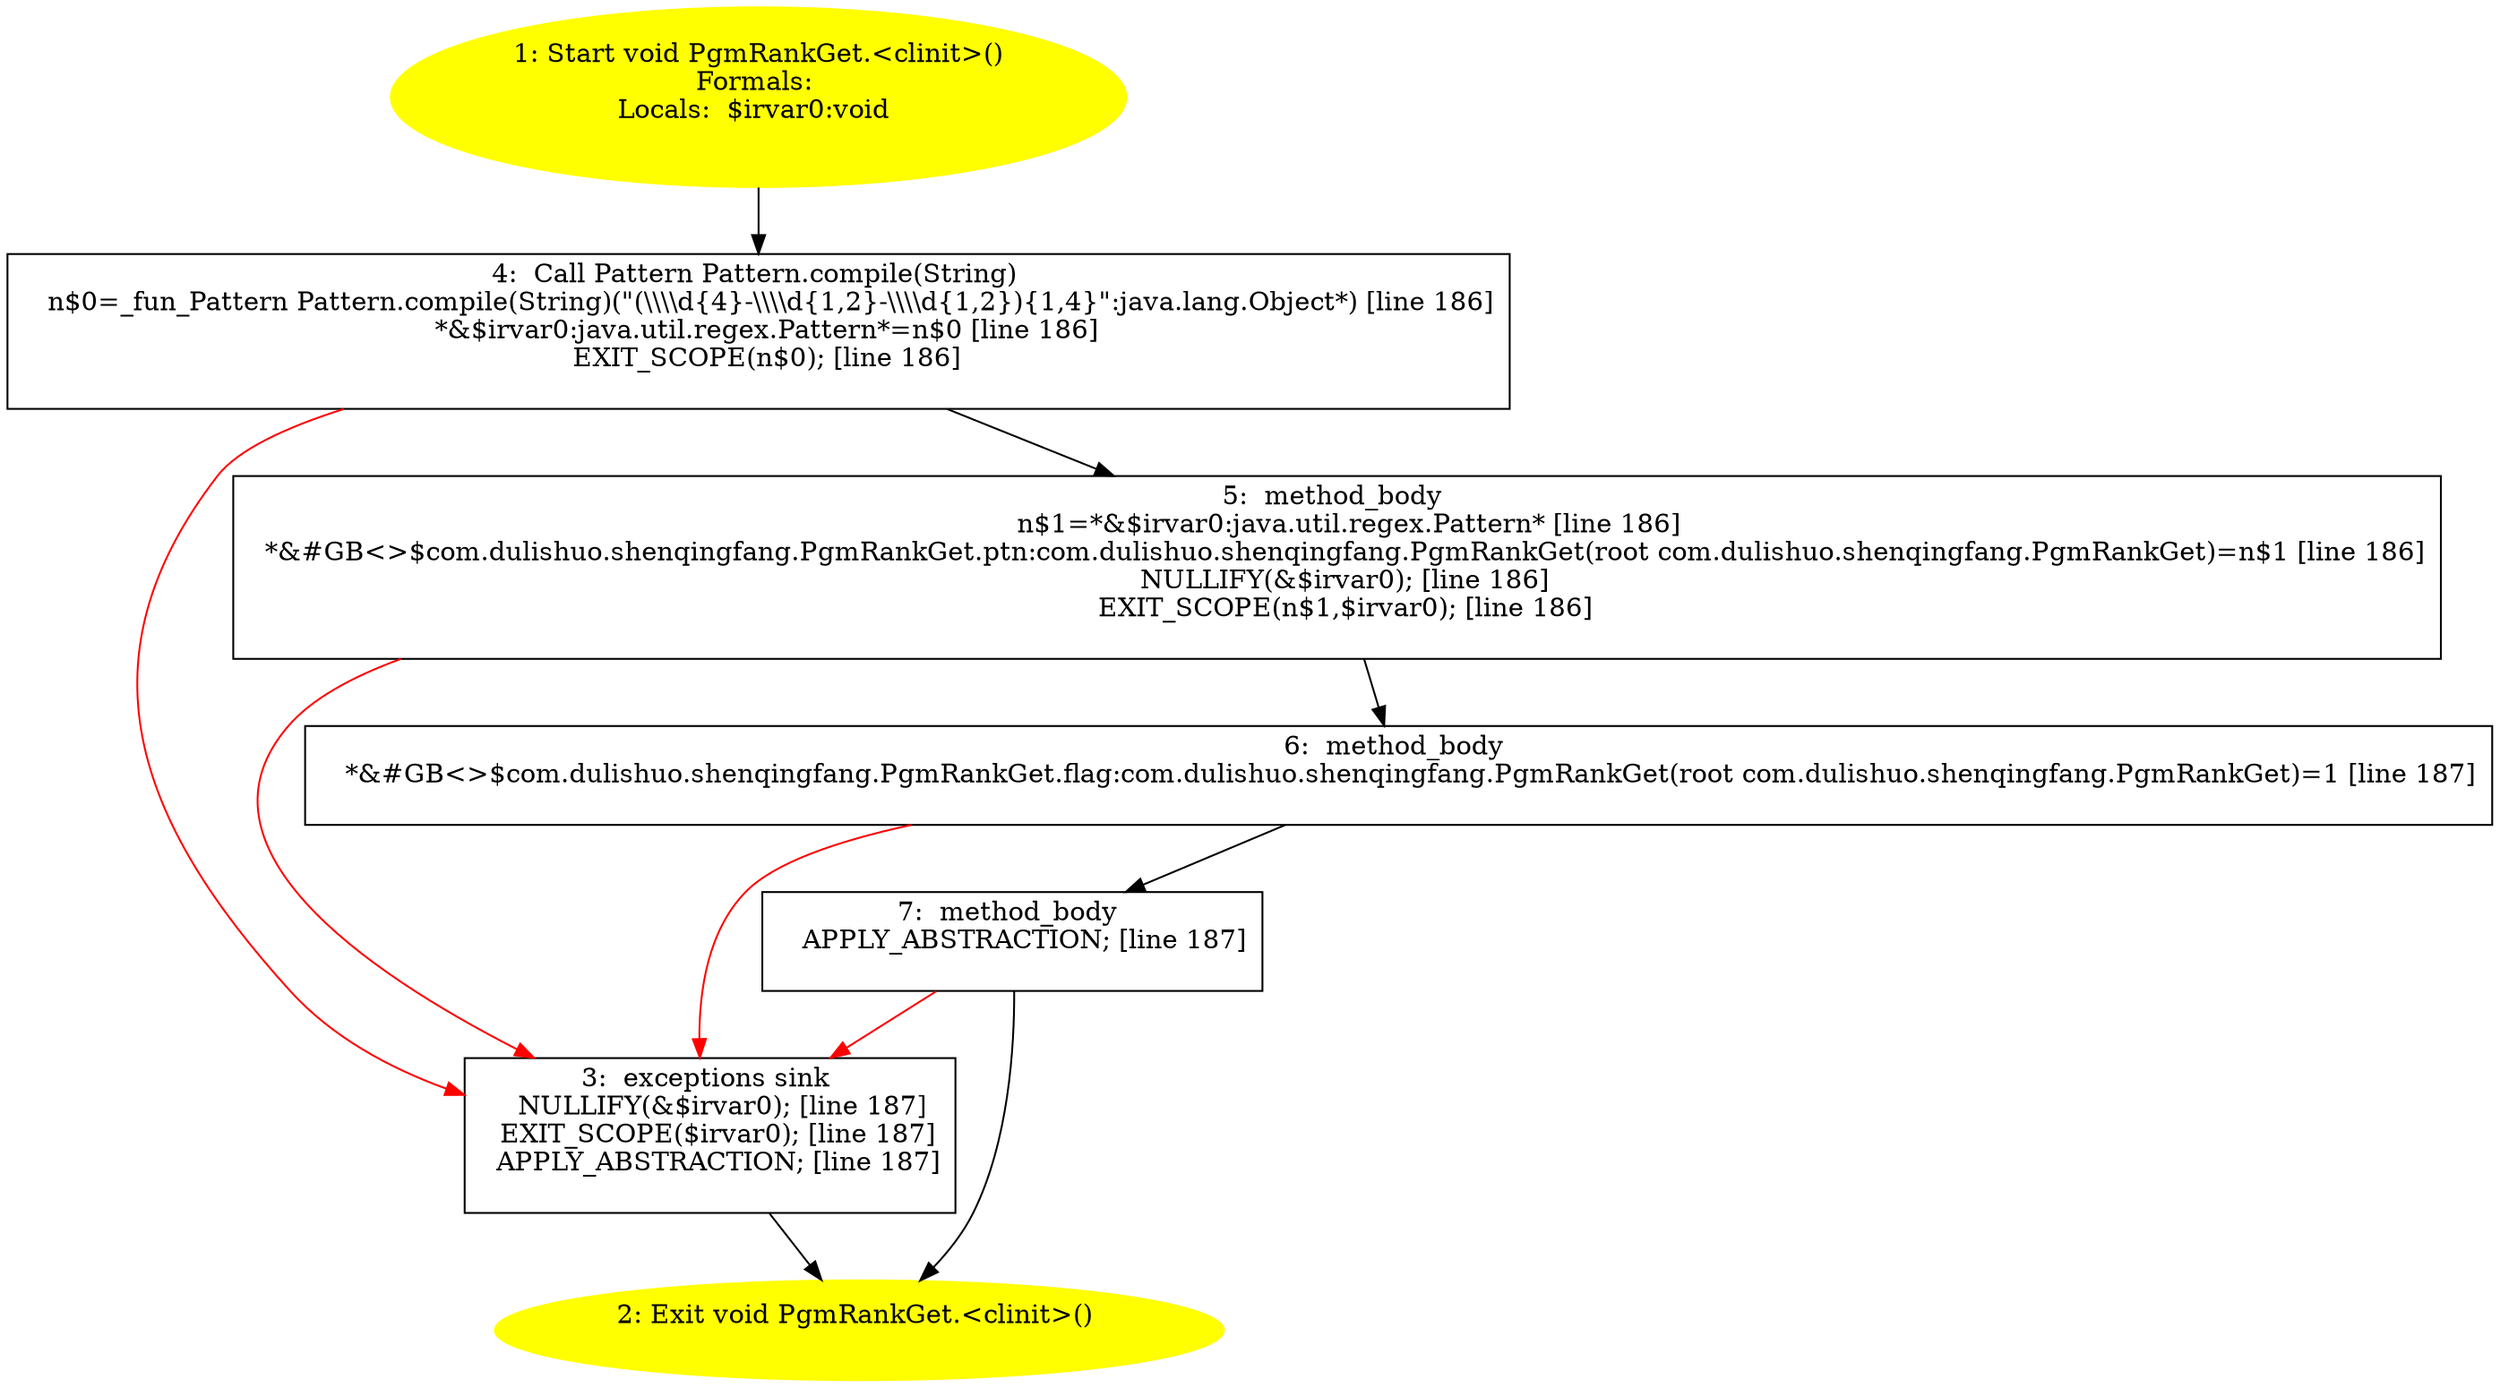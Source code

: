 /* @generated */
digraph cfg {
"com.dulishuo.shenqingfang.PgmRankGet.<clinit>():void.decd7069b2dd8b1c5a75eeb84ab329ae_1" [label="1: Start void PgmRankGet.<clinit>()\nFormals: \nLocals:  $irvar0:void \n  " color=yellow style=filled]
	

	 "com.dulishuo.shenqingfang.PgmRankGet.<clinit>():void.decd7069b2dd8b1c5a75eeb84ab329ae_1" -> "com.dulishuo.shenqingfang.PgmRankGet.<clinit>():void.decd7069b2dd8b1c5a75eeb84ab329ae_4" ;
"com.dulishuo.shenqingfang.PgmRankGet.<clinit>():void.decd7069b2dd8b1c5a75eeb84ab329ae_2" [label="2: Exit void PgmRankGet.<clinit>() \n  " color=yellow style=filled]
	

"com.dulishuo.shenqingfang.PgmRankGet.<clinit>():void.decd7069b2dd8b1c5a75eeb84ab329ae_3" [label="3:  exceptions sink \n   NULLIFY(&$irvar0); [line 187]\n  EXIT_SCOPE($irvar0); [line 187]\n  APPLY_ABSTRACTION; [line 187]\n " shape="box"]
	

	 "com.dulishuo.shenqingfang.PgmRankGet.<clinit>():void.decd7069b2dd8b1c5a75eeb84ab329ae_3" -> "com.dulishuo.shenqingfang.PgmRankGet.<clinit>():void.decd7069b2dd8b1c5a75eeb84ab329ae_2" ;
"com.dulishuo.shenqingfang.PgmRankGet.<clinit>():void.decd7069b2dd8b1c5a75eeb84ab329ae_4" [label="4:  Call Pattern Pattern.compile(String) \n   n$0=_fun_Pattern Pattern.compile(String)(\"(\\\\\\\\d{4}-\\\\\\\\d{1,2}-\\\\\\\\d{1,2}){1,4}\":java.lang.Object*) [line 186]\n  *&$irvar0:java.util.regex.Pattern*=n$0 [line 186]\n  EXIT_SCOPE(n$0); [line 186]\n " shape="box"]
	

	 "com.dulishuo.shenqingfang.PgmRankGet.<clinit>():void.decd7069b2dd8b1c5a75eeb84ab329ae_4" -> "com.dulishuo.shenqingfang.PgmRankGet.<clinit>():void.decd7069b2dd8b1c5a75eeb84ab329ae_5" ;
	 "com.dulishuo.shenqingfang.PgmRankGet.<clinit>():void.decd7069b2dd8b1c5a75eeb84ab329ae_4" -> "com.dulishuo.shenqingfang.PgmRankGet.<clinit>():void.decd7069b2dd8b1c5a75eeb84ab329ae_3" [color="red" ];
"com.dulishuo.shenqingfang.PgmRankGet.<clinit>():void.decd7069b2dd8b1c5a75eeb84ab329ae_5" [label="5:  method_body \n   n$1=*&$irvar0:java.util.regex.Pattern* [line 186]\n  *&#GB<>$com.dulishuo.shenqingfang.PgmRankGet.ptn:com.dulishuo.shenqingfang.PgmRankGet(root com.dulishuo.shenqingfang.PgmRankGet)=n$1 [line 186]\n  NULLIFY(&$irvar0); [line 186]\n  EXIT_SCOPE(n$1,$irvar0); [line 186]\n " shape="box"]
	

	 "com.dulishuo.shenqingfang.PgmRankGet.<clinit>():void.decd7069b2dd8b1c5a75eeb84ab329ae_5" -> "com.dulishuo.shenqingfang.PgmRankGet.<clinit>():void.decd7069b2dd8b1c5a75eeb84ab329ae_6" ;
	 "com.dulishuo.shenqingfang.PgmRankGet.<clinit>():void.decd7069b2dd8b1c5a75eeb84ab329ae_5" -> "com.dulishuo.shenqingfang.PgmRankGet.<clinit>():void.decd7069b2dd8b1c5a75eeb84ab329ae_3" [color="red" ];
"com.dulishuo.shenqingfang.PgmRankGet.<clinit>():void.decd7069b2dd8b1c5a75eeb84ab329ae_6" [label="6:  method_body \n   *&#GB<>$com.dulishuo.shenqingfang.PgmRankGet.flag:com.dulishuo.shenqingfang.PgmRankGet(root com.dulishuo.shenqingfang.PgmRankGet)=1 [line 187]\n " shape="box"]
	

	 "com.dulishuo.shenqingfang.PgmRankGet.<clinit>():void.decd7069b2dd8b1c5a75eeb84ab329ae_6" -> "com.dulishuo.shenqingfang.PgmRankGet.<clinit>():void.decd7069b2dd8b1c5a75eeb84ab329ae_7" ;
	 "com.dulishuo.shenqingfang.PgmRankGet.<clinit>():void.decd7069b2dd8b1c5a75eeb84ab329ae_6" -> "com.dulishuo.shenqingfang.PgmRankGet.<clinit>():void.decd7069b2dd8b1c5a75eeb84ab329ae_3" [color="red" ];
"com.dulishuo.shenqingfang.PgmRankGet.<clinit>():void.decd7069b2dd8b1c5a75eeb84ab329ae_7" [label="7:  method_body \n   APPLY_ABSTRACTION; [line 187]\n " shape="box"]
	

	 "com.dulishuo.shenqingfang.PgmRankGet.<clinit>():void.decd7069b2dd8b1c5a75eeb84ab329ae_7" -> "com.dulishuo.shenqingfang.PgmRankGet.<clinit>():void.decd7069b2dd8b1c5a75eeb84ab329ae_2" ;
	 "com.dulishuo.shenqingfang.PgmRankGet.<clinit>():void.decd7069b2dd8b1c5a75eeb84ab329ae_7" -> "com.dulishuo.shenqingfang.PgmRankGet.<clinit>():void.decd7069b2dd8b1c5a75eeb84ab329ae_3" [color="red" ];
}
